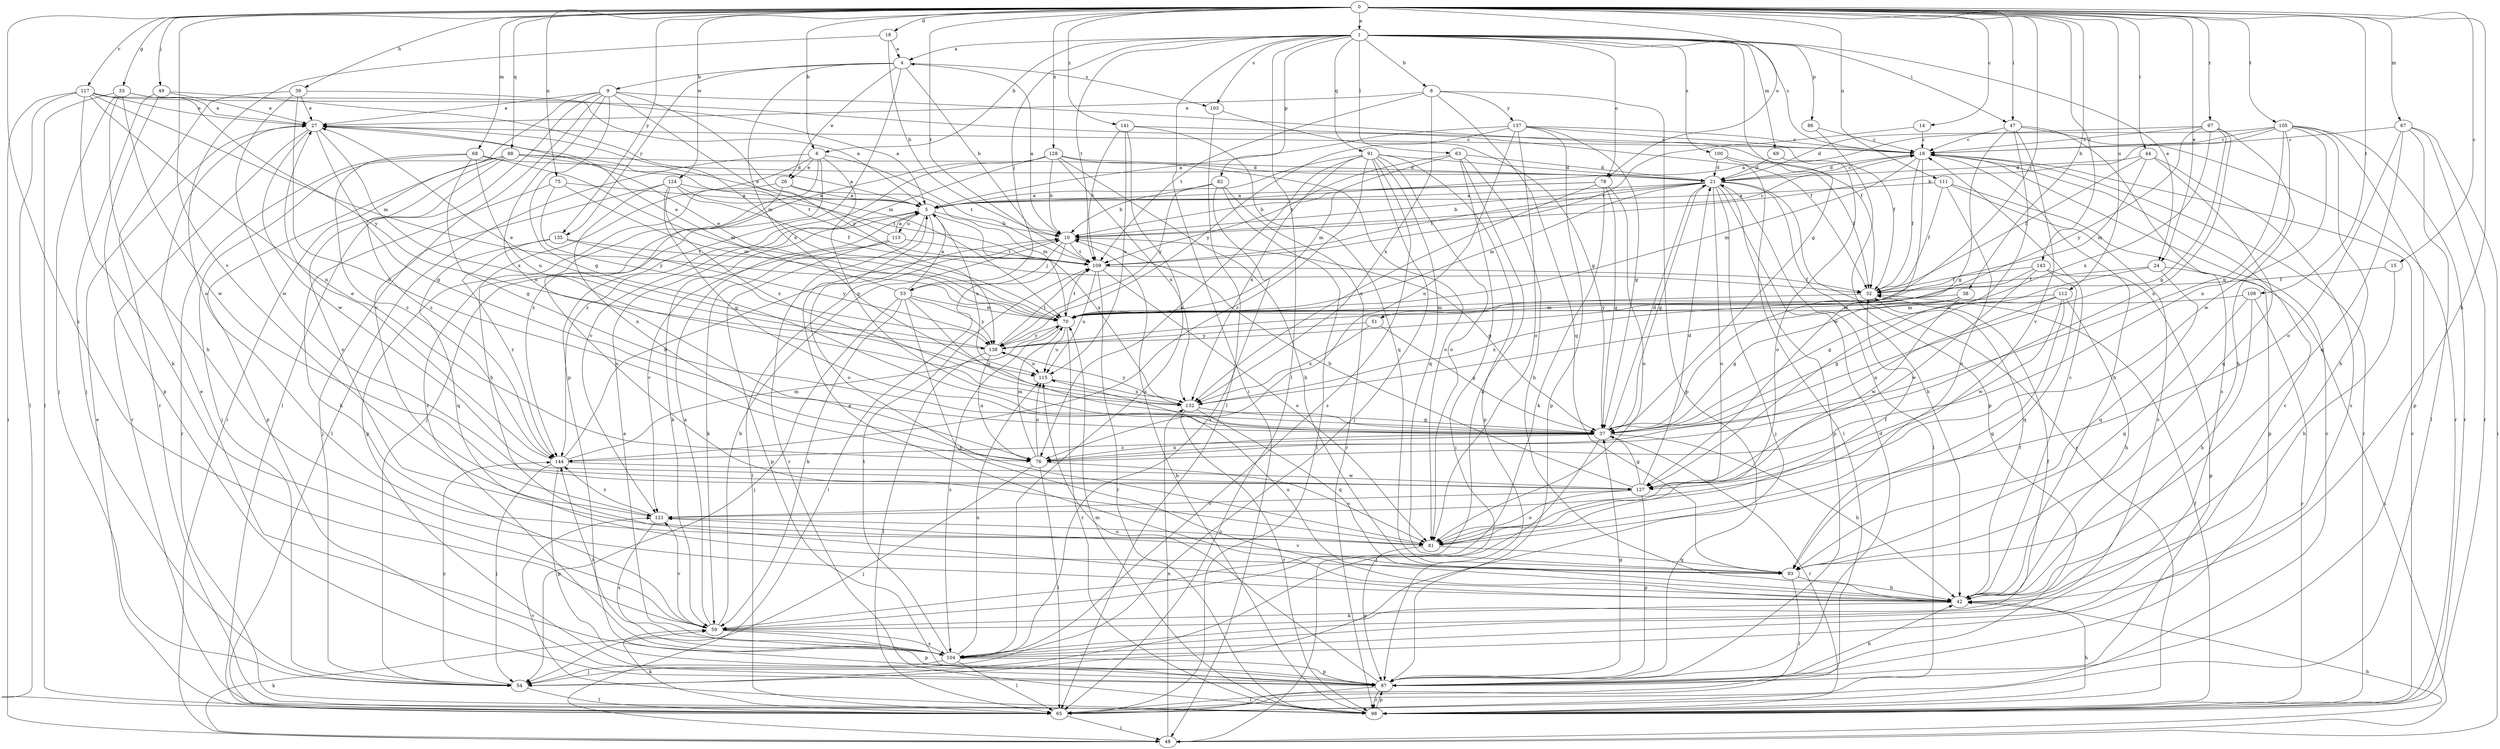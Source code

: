 strict digraph  {
0;
1;
4;
5;
6;
8;
9;
10;
14;
15;
16;
18;
21;
24;
26;
27;
32;
33;
37;
38;
39;
42;
44;
47;
48;
49;
51;
53;
54;
59;
63;
65;
67;
68;
69;
70;
75;
76;
78;
81;
82;
86;
87;
88;
91;
93;
97;
98;
100;
103;
104;
105;
108;
109;
111;
112;
113;
115;
117;
121;
124;
127;
128;
132;
135;
137;
138;
141;
143;
144;
0 -> 1  [label=a];
0 -> 6  [label=b];
0 -> 14  [label=c];
0 -> 15  [label=c];
0 -> 18  [label=d];
0 -> 24  [label=e];
0 -> 33  [label=g];
0 -> 38  [label=h];
0 -> 39  [label=h];
0 -> 42  [label=h];
0 -> 44  [label=i];
0 -> 47  [label=i];
0 -> 49  [label=j];
0 -> 51  [label=j];
0 -> 59  [label=k];
0 -> 67  [label=m];
0 -> 68  [label=m];
0 -> 75  [label=n];
0 -> 78  [label=o];
0 -> 88  [label=q];
0 -> 97  [label=r];
0 -> 105  [label=t];
0 -> 108  [label=t];
0 -> 109  [label=t];
0 -> 111  [label=u];
0 -> 112  [label=u];
0 -> 117  [label=v];
0 -> 121  [label=v];
0 -> 124  [label=w];
0 -> 128  [label=x];
0 -> 135  [label=y];
0 -> 141  [label=z];
0 -> 143  [label=z];
1 -> 4  [label=a];
1 -> 6  [label=b];
1 -> 8  [label=b];
1 -> 16  [label=c];
1 -> 24  [label=e];
1 -> 37  [label=g];
1 -> 47  [label=i];
1 -> 48  [label=i];
1 -> 53  [label=j];
1 -> 63  [label=l];
1 -> 65  [label=l];
1 -> 69  [label=m];
1 -> 78  [label=o];
1 -> 82  [label=p];
1 -> 86  [label=p];
1 -> 91  [label=q];
1 -> 100  [label=s];
1 -> 103  [label=s];
1 -> 109  [label=t];
4 -> 9  [label=b];
4 -> 10  [label=b];
4 -> 26  [label=e];
4 -> 87  [label=p];
4 -> 103  [label=s];
4 -> 132  [label=x];
4 -> 135  [label=y];
5 -> 10  [label=b];
5 -> 59  [label=k];
5 -> 81  [label=o];
5 -> 98  [label=r];
5 -> 113  [label=u];
5 -> 115  [label=u];
5 -> 132  [label=x];
6 -> 26  [label=e];
6 -> 37  [label=g];
6 -> 42  [label=h];
6 -> 65  [label=l];
6 -> 104  [label=s];
6 -> 109  [label=t];
6 -> 144  [label=z];
8 -> 27  [label=e];
8 -> 87  [label=p];
8 -> 93  [label=q];
8 -> 109  [label=t];
8 -> 132  [label=x];
8 -> 137  [label=y];
9 -> 27  [label=e];
9 -> 32  [label=f];
9 -> 37  [label=g];
9 -> 48  [label=i];
9 -> 65  [label=l];
9 -> 70  [label=m];
9 -> 76  [label=n];
9 -> 121  [label=v];
9 -> 138  [label=y];
10 -> 4  [label=a];
10 -> 16  [label=c];
10 -> 37  [label=g];
10 -> 48  [label=i];
10 -> 53  [label=j];
10 -> 65  [label=l];
10 -> 109  [label=t];
14 -> 16  [label=c];
14 -> 109  [label=t];
15 -> 32  [label=f];
15 -> 42  [label=h];
16 -> 21  [label=d];
16 -> 32  [label=f];
16 -> 42  [label=h];
16 -> 70  [label=m];
16 -> 98  [label=r];
16 -> 127  [label=w];
18 -> 4  [label=a];
18 -> 10  [label=b];
18 -> 81  [label=o];
21 -> 5  [label=a];
21 -> 10  [label=b];
21 -> 16  [label=c];
21 -> 37  [label=g];
21 -> 42  [label=h];
21 -> 54  [label=j];
21 -> 65  [label=l];
21 -> 70  [label=m];
21 -> 81  [label=o];
21 -> 87  [label=p];
21 -> 98  [label=r];
21 -> 109  [label=t];
24 -> 32  [label=f];
24 -> 37  [label=g];
24 -> 48  [label=i];
24 -> 93  [label=q];
26 -> 5  [label=a];
26 -> 70  [label=m];
26 -> 81  [label=o];
26 -> 87  [label=p];
27 -> 16  [label=c];
27 -> 37  [label=g];
27 -> 98  [label=r];
27 -> 127  [label=w];
27 -> 132  [label=x];
32 -> 70  [label=m];
33 -> 27  [label=e];
33 -> 42  [label=h];
33 -> 54  [label=j];
33 -> 65  [label=l];
33 -> 127  [label=w];
33 -> 138  [label=y];
37 -> 21  [label=d];
37 -> 42  [label=h];
37 -> 54  [label=j];
37 -> 76  [label=n];
37 -> 98  [label=r];
37 -> 144  [label=z];
38 -> 37  [label=g];
38 -> 70  [label=m];
38 -> 127  [label=w];
38 -> 132  [label=x];
39 -> 5  [label=a];
39 -> 27  [label=e];
39 -> 76  [label=n];
39 -> 98  [label=r];
39 -> 127  [label=w];
42 -> 5  [label=a];
42 -> 16  [label=c];
42 -> 32  [label=f];
42 -> 59  [label=k];
42 -> 115  [label=u];
44 -> 21  [label=d];
44 -> 32  [label=f];
44 -> 70  [label=m];
44 -> 93  [label=q];
44 -> 104  [label=s];
47 -> 16  [label=c];
47 -> 37  [label=g];
47 -> 98  [label=r];
47 -> 104  [label=s];
47 -> 121  [label=v];
47 -> 127  [label=w];
48 -> 42  [label=h];
48 -> 59  [label=k];
48 -> 132  [label=x];
49 -> 27  [label=e];
49 -> 54  [label=j];
49 -> 70  [label=m];
49 -> 87  [label=p];
51 -> 37  [label=g];
51 -> 132  [label=x];
51 -> 138  [label=y];
53 -> 5  [label=a];
53 -> 27  [label=e];
53 -> 37  [label=g];
53 -> 42  [label=h];
53 -> 54  [label=j];
53 -> 59  [label=k];
53 -> 70  [label=m];
53 -> 138  [label=y];
54 -> 65  [label=l];
54 -> 144  [label=z];
59 -> 5  [label=a];
59 -> 10  [label=b];
59 -> 32  [label=f];
59 -> 87  [label=p];
59 -> 104  [label=s];
59 -> 121  [label=v];
63 -> 21  [label=d];
63 -> 42  [label=h];
63 -> 48  [label=i];
63 -> 59  [label=k];
63 -> 70  [label=m];
63 -> 109  [label=t];
65 -> 16  [label=c];
65 -> 27  [label=e];
65 -> 48  [label=i];
65 -> 59  [label=k];
67 -> 16  [label=c];
67 -> 48  [label=i];
67 -> 65  [label=l];
67 -> 81  [label=o];
67 -> 93  [label=q];
67 -> 98  [label=r];
68 -> 21  [label=d];
68 -> 37  [label=g];
68 -> 70  [label=m];
68 -> 98  [label=r];
68 -> 115  [label=u];
68 -> 144  [label=z];
69 -> 21  [label=d];
69 -> 81  [label=o];
70 -> 27  [label=e];
70 -> 98  [label=r];
70 -> 104  [label=s];
70 -> 109  [label=t];
70 -> 115  [label=u];
70 -> 138  [label=y];
75 -> 5  [label=a];
75 -> 59  [label=k];
75 -> 70  [label=m];
75 -> 138  [label=y];
76 -> 54  [label=j];
76 -> 65  [label=l];
76 -> 70  [label=m];
76 -> 81  [label=o];
76 -> 115  [label=u];
78 -> 5  [label=a];
78 -> 10  [label=b];
78 -> 37  [label=g];
78 -> 59  [label=k];
78 -> 81  [label=o];
78 -> 132  [label=x];
81 -> 32  [label=f];
81 -> 87  [label=p];
81 -> 93  [label=q];
82 -> 5  [label=a];
82 -> 10  [label=b];
82 -> 65  [label=l];
82 -> 98  [label=r];
82 -> 104  [label=s];
86 -> 16  [label=c];
86 -> 87  [label=p];
87 -> 21  [label=d];
87 -> 37  [label=g];
87 -> 42  [label=h];
87 -> 65  [label=l];
87 -> 98  [label=r];
87 -> 115  [label=u];
88 -> 5  [label=a];
88 -> 21  [label=d];
88 -> 54  [label=j];
88 -> 81  [label=o];
88 -> 87  [label=p];
88 -> 109  [label=t];
88 -> 144  [label=z];
91 -> 21  [label=d];
91 -> 54  [label=j];
91 -> 76  [label=n];
91 -> 81  [label=o];
91 -> 87  [label=p];
91 -> 93  [label=q];
91 -> 104  [label=s];
91 -> 132  [label=x];
91 -> 138  [label=y];
91 -> 144  [label=z];
93 -> 42  [label=h];
93 -> 65  [label=l];
93 -> 121  [label=v];
97 -> 5  [label=a];
97 -> 16  [label=c];
97 -> 37  [label=g];
97 -> 42  [label=h];
97 -> 76  [label=n];
97 -> 132  [label=x];
97 -> 138  [label=y];
98 -> 10  [label=b];
98 -> 16  [label=c];
98 -> 32  [label=f];
98 -> 42  [label=h];
98 -> 70  [label=m];
98 -> 87  [label=p];
98 -> 121  [label=v];
100 -> 21  [label=d];
100 -> 32  [label=f];
100 -> 65  [label=l];
103 -> 37  [label=g];
103 -> 65  [label=l];
104 -> 5  [label=a];
104 -> 16  [label=c];
104 -> 27  [label=e];
104 -> 54  [label=j];
104 -> 65  [label=l];
104 -> 87  [label=p];
104 -> 109  [label=t];
104 -> 115  [label=u];
104 -> 144  [label=z];
105 -> 10  [label=b];
105 -> 16  [label=c];
105 -> 21  [label=d];
105 -> 37  [label=g];
105 -> 42  [label=h];
105 -> 76  [label=n];
105 -> 87  [label=p];
105 -> 98  [label=r];
105 -> 127  [label=w];
108 -> 42  [label=h];
108 -> 70  [label=m];
108 -> 93  [label=q];
108 -> 98  [label=r];
109 -> 32  [label=f];
109 -> 81  [label=o];
109 -> 98  [label=r];
109 -> 115  [label=u];
111 -> 5  [label=a];
111 -> 32  [label=f];
111 -> 81  [label=o];
111 -> 87  [label=p];
111 -> 104  [label=s];
112 -> 37  [label=g];
112 -> 42  [label=h];
112 -> 70  [label=m];
112 -> 76  [label=n];
112 -> 93  [label=q];
112 -> 127  [label=w];
113 -> 5  [label=a];
113 -> 27  [label=e];
113 -> 59  [label=k];
113 -> 87  [label=p];
113 -> 109  [label=t];
113 -> 121  [label=v];
115 -> 132  [label=x];
117 -> 5  [label=a];
117 -> 27  [label=e];
117 -> 32  [label=f];
117 -> 48  [label=i];
117 -> 59  [label=k];
117 -> 65  [label=l];
117 -> 70  [label=m];
117 -> 76  [label=n];
121 -> 81  [label=o];
121 -> 104  [label=s];
121 -> 144  [label=z];
124 -> 5  [label=a];
124 -> 32  [label=f];
124 -> 37  [label=g];
124 -> 54  [label=j];
124 -> 76  [label=n];
124 -> 109  [label=t];
124 -> 132  [label=x];
127 -> 10  [label=b];
127 -> 21  [label=d];
127 -> 37  [label=g];
127 -> 81  [label=o];
127 -> 87  [label=p];
127 -> 121  [label=v];
128 -> 10  [label=b];
128 -> 21  [label=d];
128 -> 42  [label=h];
128 -> 54  [label=j];
128 -> 81  [label=o];
128 -> 121  [label=v];
128 -> 132  [label=x];
128 -> 144  [label=z];
132 -> 37  [label=g];
132 -> 93  [label=q];
132 -> 98  [label=r];
132 -> 138  [label=y];
135 -> 93  [label=q];
135 -> 109  [label=t];
135 -> 138  [label=y];
135 -> 144  [label=z];
137 -> 5  [label=a];
137 -> 16  [label=c];
137 -> 32  [label=f];
137 -> 37  [label=g];
137 -> 76  [label=n];
137 -> 81  [label=o];
137 -> 87  [label=p];
137 -> 138  [label=y];
138 -> 27  [label=e];
138 -> 65  [label=l];
138 -> 76  [label=n];
138 -> 109  [label=t];
138 -> 115  [label=u];
141 -> 16  [label=c];
141 -> 93  [label=q];
141 -> 104  [label=s];
141 -> 109  [label=t];
141 -> 115  [label=u];
143 -> 32  [label=f];
143 -> 87  [label=p];
143 -> 93  [label=q];
143 -> 127  [label=w];
143 -> 138  [label=y];
144 -> 10  [label=b];
144 -> 27  [label=e];
144 -> 54  [label=j];
144 -> 70  [label=m];
144 -> 87  [label=p];
144 -> 127  [label=w];
}
